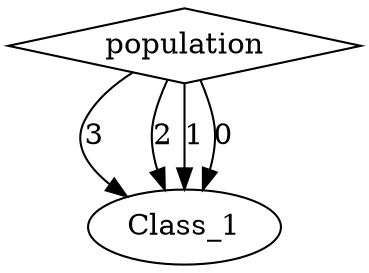 digraph {
node [label=Class_1,style=""] Class_1
node [label=Class_1,style=""] Class_1
node [label=Class_1,style=""] Class_1
node [label=Class_1,style=""] Class_1
node [label=population,shape="diamond",style=""] 0

0 -> Class_1 [label="3"]
0 -> Class_1 [label="2"]
0 -> Class_1 [label="1"]
0 -> Class_1 [label="0"]
}